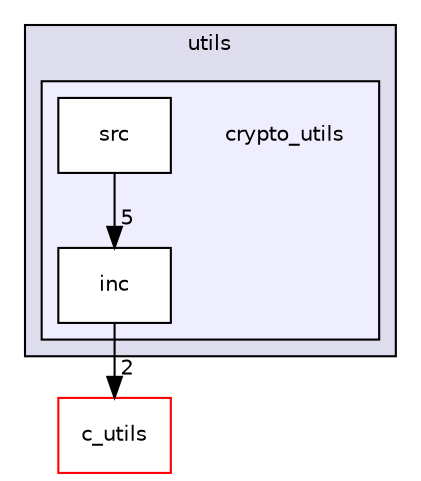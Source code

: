 digraph "src/utils/crypto_utils" {
  compound=true
  node [ fontsize="10", fontname="Helvetica"];
  edge [ labelfontsize="10", labelfontname="Helvetica"];
  subgraph clusterdir_313caf1132e152dd9b58bea13a4052ca {
    graph [ bgcolor="#ddddee", pencolor="black", label="utils" fontname="Helvetica", fontsize="10", URL="dir_313caf1132e152dd9b58bea13a4052ca.html"]
  subgraph clusterdir_df0e7d82b834fc2aca8ed295d371f4b1 {
    graph [ bgcolor="#eeeeff", pencolor="black", label="" URL="dir_df0e7d82b834fc2aca8ed295d371f4b1.html"];
    dir_df0e7d82b834fc2aca8ed295d371f4b1 [shape=plaintext label="crypto_utils"];
    dir_3dc13780d7dcca7f8d29755c7d88c720 [shape=box label="inc" color="black" fillcolor="white" style="filled" URL="dir_3dc13780d7dcca7f8d29755c7d88c720.html"];
    dir_1bfbc0690a730dfaed60fc43ba9b29e2 [shape=box label="src" color="black" fillcolor="white" style="filled" URL="dir_1bfbc0690a730dfaed60fc43ba9b29e2.html"];
  }
  }
  dir_defa76d82d084e8131791c5f3e6d181e [shape=box label="c_utils" fillcolor="white" style="filled" color="red" URL="dir_defa76d82d084e8131791c5f3e6d181e.html"];
  dir_1bfbc0690a730dfaed60fc43ba9b29e2->dir_3dc13780d7dcca7f8d29755c7d88c720 [headlabel="5", labeldistance=1.5 headhref="dir_000169_000168.html"];
  dir_3dc13780d7dcca7f8d29755c7d88c720->dir_defa76d82d084e8131791c5f3e6d181e [headlabel="2", labeldistance=1.5 headhref="dir_000168_000155.html"];
}
